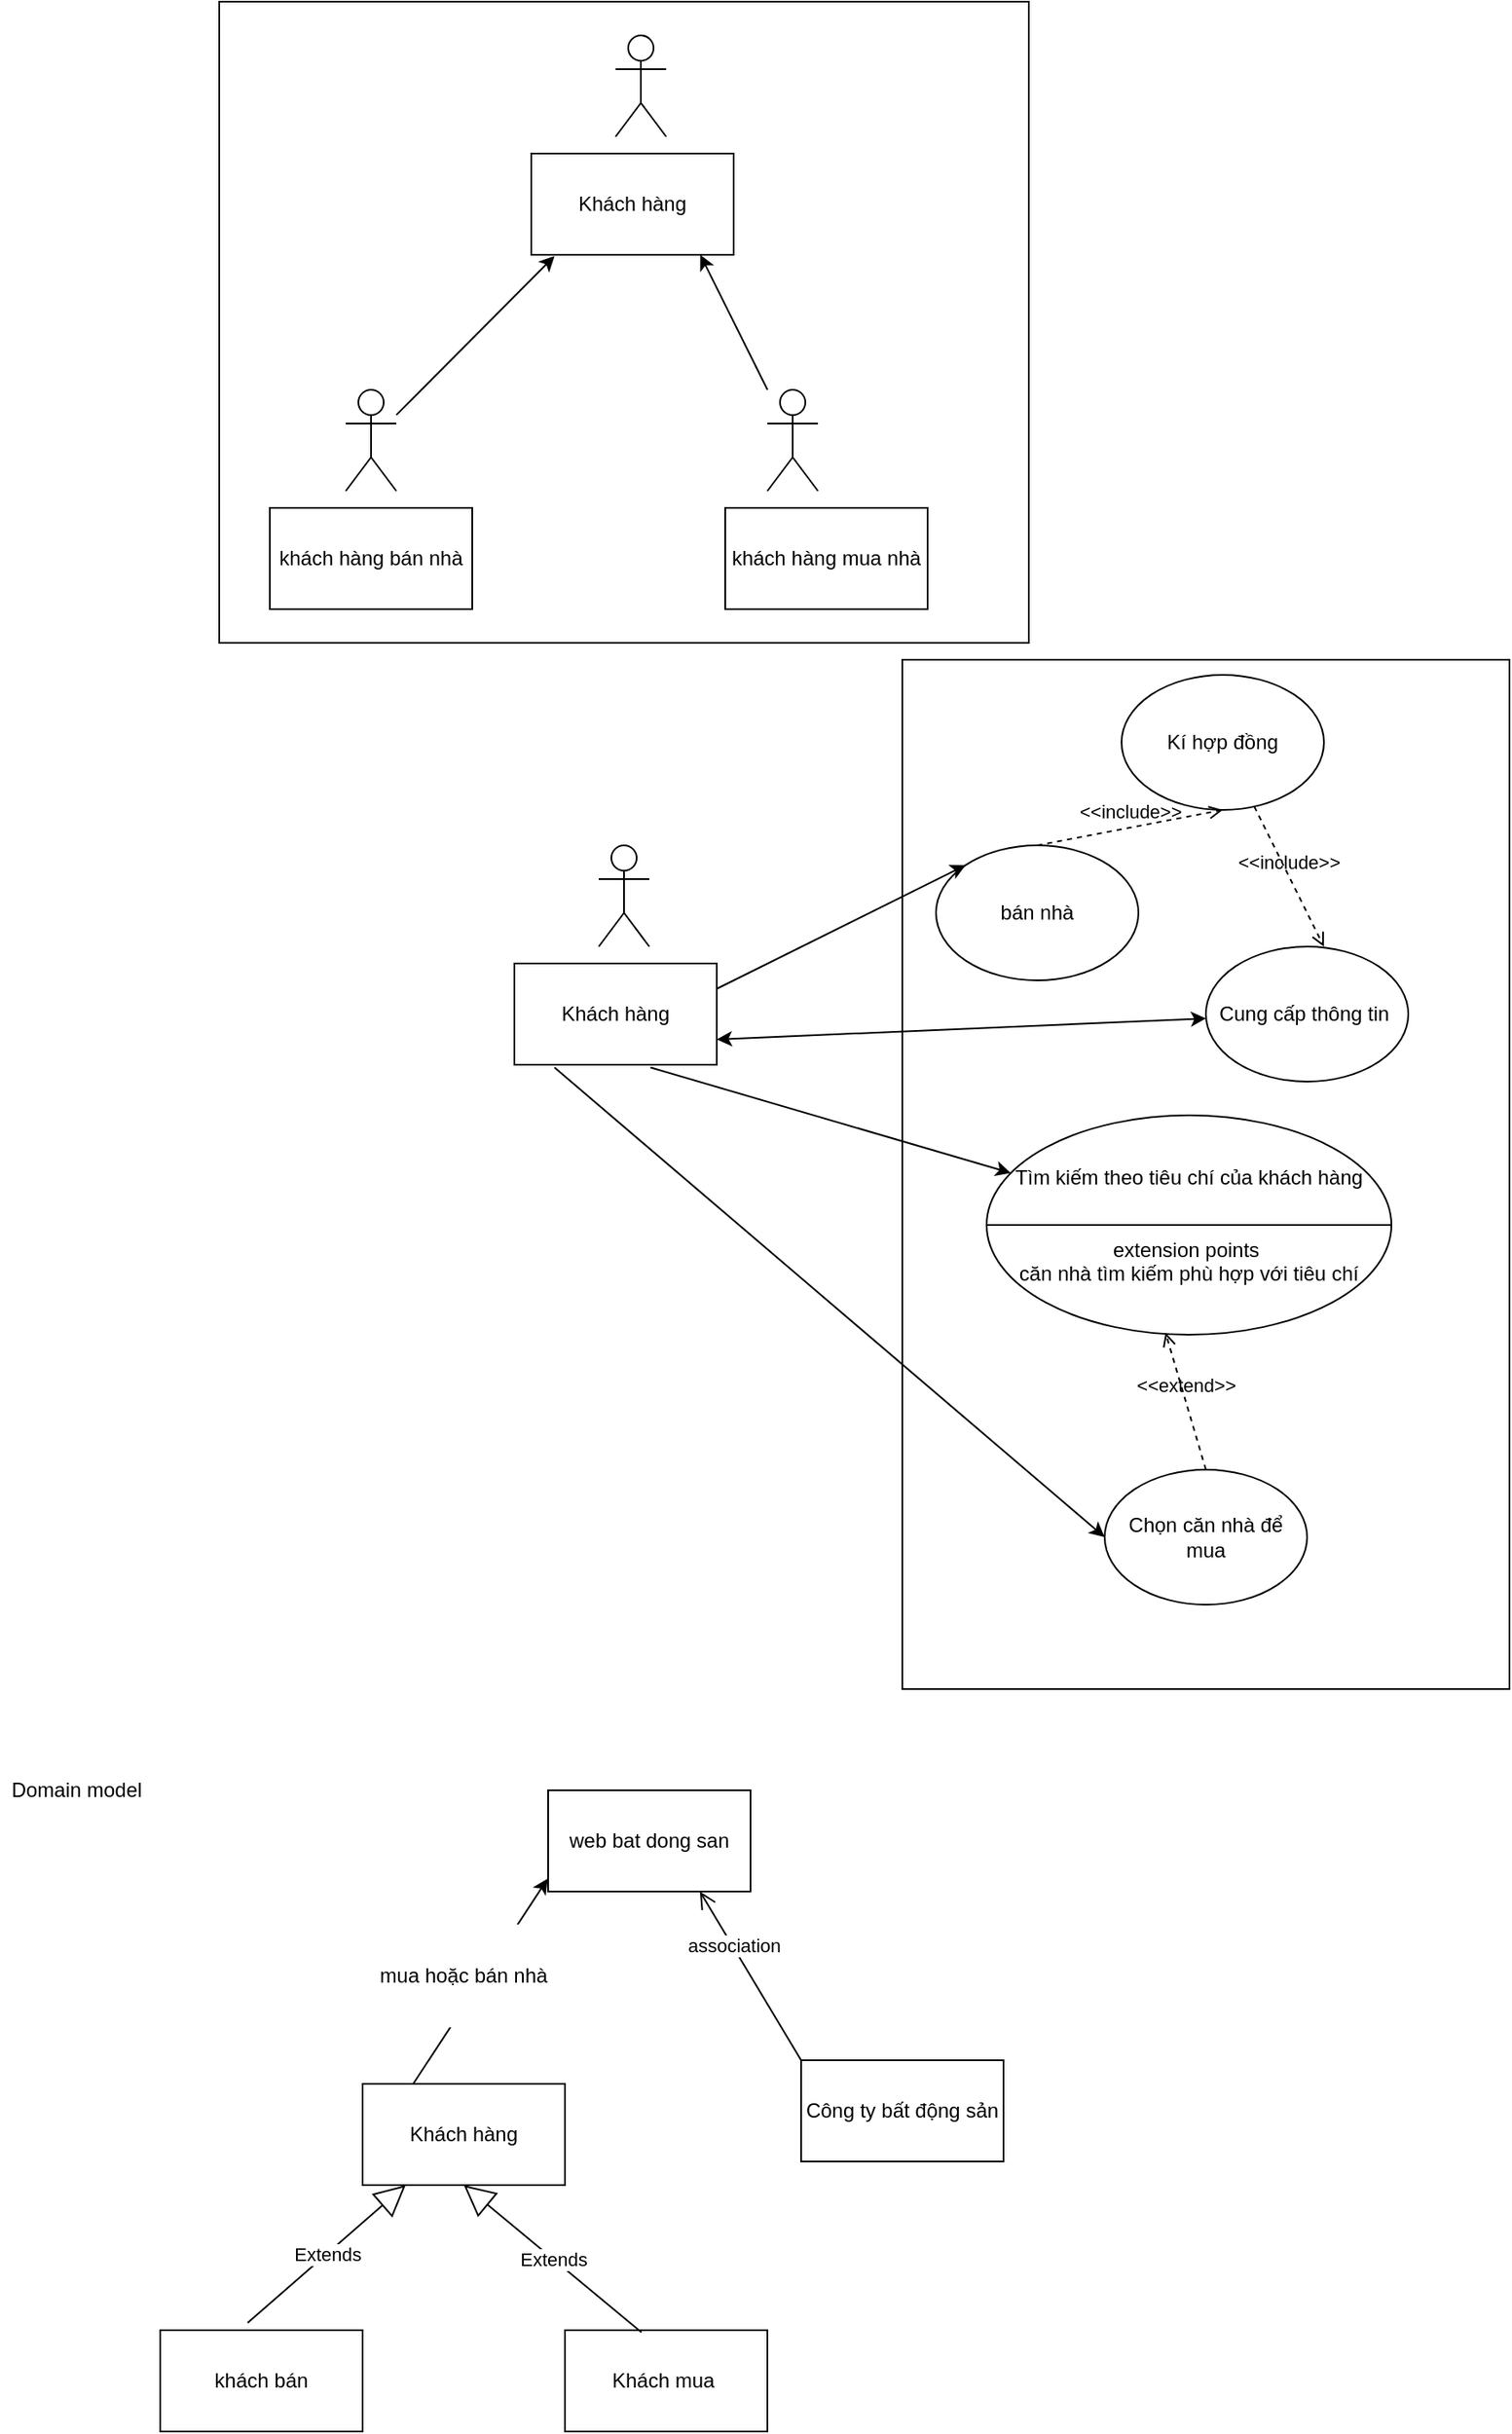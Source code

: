 <mxfile>
    <diagram id="l-X5Tqu5zQRZ1qrRY45H" name="Trang-1">
        <mxGraphModel dx="1916" dy="729" grid="1" gridSize="10" guides="1" tooltips="1" connect="1" arrows="1" fold="1" page="1" pageScale="1" pageWidth="827" pageHeight="1169" math="0" shadow="0">
            <root>
                <mxCell id="0"/>
                <mxCell id="1" parent="0"/>
                <mxCell id="0WoMqIFztLrsGl_XtHca-1" value="Actor" style="shape=umlActor;verticalLabelPosition=bottom;verticalAlign=top;html=1;outlineConnect=0;" parent="1" vertex="1">
                    <mxGeometry x="110" y="1270" width="30" height="60" as="geometry"/>
                </mxCell>
                <mxCell id="0WoMqIFztLrsGl_XtHca-3" value="Khách hàng" style="rounded=0;whiteSpace=wrap;html=1;" parent="1" vertex="1">
                    <mxGeometry x="60" y="1340" width="120" height="60" as="geometry"/>
                </mxCell>
                <mxCell id="0WoMqIFztLrsGl_XtHca-5" value="" style="rounded=0;whiteSpace=wrap;html=1;" parent="1" vertex="1">
                    <mxGeometry x="290" y="1160" width="360" height="610" as="geometry"/>
                </mxCell>
                <mxCell id="0WoMqIFztLrsGl_XtHca-7" value="bán nhà" style="ellipse;whiteSpace=wrap;html=1;" parent="1" vertex="1">
                    <mxGeometry x="310" y="1270" width="120" height="80" as="geometry"/>
                </mxCell>
                <mxCell id="0WoMqIFztLrsGl_XtHca-9" value="Kí hợp đồng" style="ellipse;whiteSpace=wrap;html=1;" parent="1" vertex="1">
                    <mxGeometry x="420" y="1169" width="120" height="80" as="geometry"/>
                </mxCell>
                <mxCell id="0WoMqIFztLrsGl_XtHca-18" value="&amp;lt;&amp;lt;include&amp;gt;&amp;gt;" style="html=1;verticalAlign=bottom;labelBackgroundColor=none;endArrow=open;endFill=0;dashed=1;rounded=0;entryX=0.5;entryY=1;entryDx=0;entryDy=0;exitX=0.5;exitY=0;exitDx=0;exitDy=0;" parent="1" source="0WoMqIFztLrsGl_XtHca-7" target="0WoMqIFztLrsGl_XtHca-9" edge="1">
                    <mxGeometry width="160" relative="1" as="geometry">
                        <mxPoint x="330" y="1490" as="sourcePoint"/>
                        <mxPoint x="490" y="1490" as="targetPoint"/>
                    </mxGeometry>
                </mxCell>
                <mxCell id="0WoMqIFztLrsGl_XtHca-33" value="Cung cấp thông tin&amp;nbsp;" style="ellipse;whiteSpace=wrap;html=1;" parent="1" vertex="1">
                    <mxGeometry x="470" y="1330" width="120" height="80" as="geometry"/>
                </mxCell>
                <mxCell id="0WoMqIFztLrsGl_XtHca-36" value="&amp;lt;&amp;lt;include&amp;gt;&amp;gt;" style="html=1;verticalAlign=bottom;labelBackgroundColor=none;endArrow=open;endFill=0;dashed=1;rounded=0;entryX=0.583;entryY=0;entryDx=0;entryDy=0;entryPerimeter=0;" parent="1" source="0WoMqIFztLrsGl_XtHca-9" target="0WoMqIFztLrsGl_XtHca-33" edge="1">
                    <mxGeometry width="160" relative="1" as="geometry">
                        <mxPoint x="330" y="1450" as="sourcePoint"/>
                        <mxPoint x="490" y="1450" as="targetPoint"/>
                    </mxGeometry>
                </mxCell>
                <mxCell id="0WoMqIFztLrsGl_XtHca-42" value="" style="endArrow=classic;html=1;rounded=0;exitX=0.672;exitY=1.027;exitDx=0;exitDy=0;exitPerimeter=0;" parent="1" source="0WoMqIFztLrsGl_XtHca-3" target="0WoMqIFztLrsGl_XtHca-56" edge="1">
                    <mxGeometry width="50" height="50" relative="1" as="geometry">
                        <mxPoint x="390" y="1650" as="sourcePoint"/>
                        <mxPoint x="355.704" y="1533.02" as="targetPoint"/>
                    </mxGeometry>
                </mxCell>
                <mxCell id="0WoMqIFztLrsGl_XtHca-45" value="Chọn căn nhà để mua" style="ellipse;whiteSpace=wrap;html=1;" parent="1" vertex="1">
                    <mxGeometry x="410" y="1640" width="120" height="80" as="geometry"/>
                </mxCell>
                <mxCell id="0WoMqIFztLrsGl_XtHca-51" value="" style="rounded=0;whiteSpace=wrap;html=1;" parent="1" vertex="1">
                    <mxGeometry x="-115" y="770" width="480" height="380" as="geometry"/>
                </mxCell>
                <mxCell id="0WoMqIFztLrsGl_XtHca-24" value="Actor" style="shape=umlActor;verticalLabelPosition=bottom;verticalAlign=top;html=1;outlineConnect=0;shadow=0;" parent="1" vertex="1">
                    <mxGeometry x="120" y="790" width="30" height="60" as="geometry"/>
                </mxCell>
                <mxCell id="0WoMqIFztLrsGl_XtHca-20" value="Actor" style="shape=umlActor;verticalLabelPosition=bottom;verticalAlign=top;html=1;outlineConnect=0;" parent="1" vertex="1">
                    <mxGeometry x="-40" y="1000" width="30" height="60" as="geometry"/>
                </mxCell>
                <mxCell id="0WoMqIFztLrsGl_XtHca-27" value="khách hàng bán nhà" style="rounded=0;whiteSpace=wrap;html=1;" parent="1" vertex="1">
                    <mxGeometry x="-85" y="1070" width="120" height="60" as="geometry"/>
                </mxCell>
                <mxCell id="0WoMqIFztLrsGl_XtHca-21" value="Actor" style="shape=umlActor;verticalLabelPosition=bottom;verticalAlign=top;html=1;outlineConnect=0;" parent="1" vertex="1">
                    <mxGeometry x="210" y="1000" width="30" height="60" as="geometry"/>
                </mxCell>
                <mxCell id="0WoMqIFztLrsGl_XtHca-31" style="edgeStyle=none;rounded=0;orthogonalLoop=1;jettySize=auto;html=1;entryX=0.835;entryY=1;entryDx=0;entryDy=0;entryPerimeter=0;" parent="1" source="0WoMqIFztLrsGl_XtHca-21" target="0WoMqIFztLrsGl_XtHca-26" edge="1">
                    <mxGeometry relative="1" as="geometry"/>
                </mxCell>
                <mxCell id="0WoMqIFztLrsGl_XtHca-26" value="Khách hàng" style="rounded=0;whiteSpace=wrap;html=1;" parent="1" vertex="1">
                    <mxGeometry x="70" y="860" width="120" height="60" as="geometry"/>
                </mxCell>
                <mxCell id="0WoMqIFztLrsGl_XtHca-30" style="rounded=0;orthogonalLoop=1;jettySize=auto;html=1;entryX=0.115;entryY=1.013;entryDx=0;entryDy=0;entryPerimeter=0;" parent="1" source="0WoMqIFztLrsGl_XtHca-20" target="0WoMqIFztLrsGl_XtHca-26" edge="1">
                    <mxGeometry relative="1" as="geometry"/>
                </mxCell>
                <mxCell id="0WoMqIFztLrsGl_XtHca-28" value="khách hàng mua nhà" style="rounded=0;whiteSpace=wrap;html=1;" parent="1" vertex="1">
                    <mxGeometry x="185" y="1070" width="120" height="60" as="geometry"/>
                </mxCell>
                <mxCell id="0WoMqIFztLrsGl_XtHca-55" value="" style="endArrow=classic;html=1;rounded=0;exitX=1;exitY=0.25;exitDx=0;exitDy=0;entryX=0;entryY=0;entryDx=0;entryDy=0;" parent="1" source="0WoMqIFztLrsGl_XtHca-3" target="0WoMqIFztLrsGl_XtHca-7" edge="1">
                    <mxGeometry width="50" height="50" relative="1" as="geometry">
                        <mxPoint x="340" y="1540" as="sourcePoint"/>
                        <mxPoint x="390" y="1490" as="targetPoint"/>
                    </mxGeometry>
                </mxCell>
                <mxCell id="0WoMqIFztLrsGl_XtHca-56" value="Tìm kiếm theo tiêu chí của khách hàng&lt;br&gt;&lt;br&gt;&lt;br&gt;extension points&amp;nbsp;&lt;br&gt;căn nhà tìm kiếm phù hợp với tiêu chí" style="shape=lineEllipse;perimeter=ellipsePerimeter;whiteSpace=wrap;html=1;backgroundOutline=1;shadow=0;" parent="1" vertex="1">
                    <mxGeometry x="340" y="1430" width="240" height="130" as="geometry"/>
                </mxCell>
                <mxCell id="0WoMqIFztLrsGl_XtHca-60" value="" style="endArrow=classic;startArrow=classic;html=1;rounded=0;exitX=1;exitY=0.75;exitDx=0;exitDy=0;" parent="1" source="0WoMqIFztLrsGl_XtHca-3" target="0WoMqIFztLrsGl_XtHca-33" edge="1">
                    <mxGeometry width="50" height="50" relative="1" as="geometry">
                        <mxPoint x="340" y="1320" as="sourcePoint"/>
                        <mxPoint x="390" y="1270" as="targetPoint"/>
                    </mxGeometry>
                </mxCell>
                <mxCell id="aUpXMmrre9InevTT2Pyr-3" value="&amp;lt;&amp;lt;extend&amp;gt;&amp;gt;" style="html=1;verticalAlign=bottom;labelBackgroundColor=none;endArrow=open;endFill=0;dashed=1;rounded=0;exitX=0.5;exitY=0;exitDx=0;exitDy=0;entryX=0.442;entryY=0.991;entryDx=0;entryDy=0;entryPerimeter=0;" parent="1" source="0WoMqIFztLrsGl_XtHca-45" target="0WoMqIFztLrsGl_XtHca-56" edge="1">
                    <mxGeometry width="160" relative="1" as="geometry">
                        <mxPoint x="350" y="1590" as="sourcePoint"/>
                        <mxPoint x="510" y="1590" as="targetPoint"/>
                    </mxGeometry>
                </mxCell>
                <mxCell id="_VpaXnl5ajKzjAwe97Mi-3" value="" style="endArrow=classic;html=1;rounded=0;exitX=0.198;exitY=1.027;exitDx=0;exitDy=0;exitPerimeter=0;entryX=0;entryY=0.5;entryDx=0;entryDy=0;" parent="1" source="0WoMqIFztLrsGl_XtHca-3" target="0WoMqIFztLrsGl_XtHca-45" edge="1">
                    <mxGeometry width="50" height="50" relative="1" as="geometry">
                        <mxPoint x="510" y="1510" as="sourcePoint"/>
                        <mxPoint x="560" y="1460" as="targetPoint"/>
                    </mxGeometry>
                </mxCell>
                <mxCell id="12" value="&lt;span style=&quot;color: rgba(0 , 0 , 0 , 0) ; font-family: monospace ; font-size: 0px ; background-color: rgb(248 , 249 , 250)&quot;&gt;%3CmxGraphModel%3E%3Croot%3E%3CmxCell%20id%3D%220%22%2F%3E%3CmxCell%20id%3D%221%22%20parent%3D%220%22%2F%3E%3CmxCell%20id%3D%222%22%20value%3D%22Kh%C3%A1ch%20h%C3%A0ng%22%20style%3D%22rounded%3D0%3BwhiteSpace%3Dwrap%3Bhtml%3D1%3B%22%20vertex%3D%221%22%20parent%3D%221%22%3E%3CmxGeometry%20x%3D%22700%22%20y%3D%221444%22%20width%3D%22120%22%20height%3D%2260%22%20as%3D%22geometry%22%2F%3E%3C%2FmxCell%3E%3CmxCell%20id%3D%223%22%20value%3D%22web%20bat%20dong%20san%22%20style%3D%22rounded%3D0%3BwhiteSpace%3Dwrap%3Bhtml%3D1%3B%22%20vertex%3D%221%22%20parent%3D%221%22%3E%3CmxGeometry%20x%3D%22800%22%20y%3D%221270%22%20width%3D%22120%22%20height%3D%2260%22%20as%3D%22geometry%22%2F%3E%3C%2FmxCell%3E%3CmxCell%20id%3D%224%22%20value%3D%22Kh%C3%A1ch%20mua%26amp%3Bnbsp%3B%22%20style%3D%22rounded%3D0%3BwhiteSpace%3Dwrap%3Bhtml%3D1%3B%22%20vertex%3D%221%22%20parent%3D%221%22%3E%3CmxGeometry%20x%3D%22820%22%20y%3D%221590%22%20width%3D%22120%22%20height%3D%2260%22%20as%3D%22geometry%22%2F%3E%3C%2FmxCell%3E%3CmxCell%20id%3D%225%22%20value%3D%22kh%C3%A1ch%20b%C3%A1n%22%20style%3D%22rounded%3D0%3BwhiteSpace%3Dwrap%3Bhtml%3D1%3B%22%20vertex%3D%221%22%20parent%3D%221%22%3E%3CmxGeometry%20x%3D%22580%22%20y%3D%221590%22%20width%3D%22120%22%20height%3D%2260%22%20as%3D%22geometry%22%2F%3E%3C%2FmxCell%3E%3CmxCell%20id%3D%226%22%20value%3D%22Extends%22%20style%3D%22endArrow%3Dblock%3BendSize%3D16%3BendFill%3D0%3Bhtml%3D1%3Brounded%3D0%3BexitX%3D0.378%3BexitY%3D0.02%3BexitDx%3D0%3BexitDy%3D0%3BexitPerimeter%3D0%3BentryX%3D0.5%3BentryY%3D1%3BentryDx%3D0%3BentryDy%3D0%3B%22%20edge%3D%221%22%20source%3D%224%22%20target%3D%222%22%20parent%3D%221%22%3E%3CmxGeometry%20width%3D%22160%22%20relative%3D%221%22%20as%3D%22geometry%22%3E%3CmxPoint%20x%3D%22620%22%20y%3D%221540%22%20as%3D%22sourcePoint%22%2F%3E%3CmxPoint%20x%3D%22660%22%20y%3D%221480%22%20as%3D%22targetPoint%22%2F%3E%3C%2FmxGeometry%3E%3C%2FmxCell%3E%3CmxCell%20id%3D%227%22%20value%3D%22Extends%22%20style%3D%22endArrow%3Dblock%3BendSize%3D16%3BendFill%3D0%3Bhtml%3D1%3Brounded%3D0%3BexitX%3D0.432%3BexitY%3D-0.073%3BexitDx%3D0%3BexitDy%3D0%3BexitPerimeter%3D0%3B%22%20edge%3D%221%22%20source%3D%225%22%20target%3D%222%22%20parent%3D%221%22%3E%3CmxGeometry%20width%3D%22160%22%20relative%3D%221%22%20as%3D%22geometry%22%3E%3CmxPoint%20x%3D%22630%22%20y%3D%221550%22%20as%3D%22sourcePoint%22%2F%3E%3CmxPoint%20x%3D%22670%22%20y%3D%221490%22%20as%3D%22targetPoint%22%2F%3E%3C%2FmxGeometry%3E%3C%2FmxCell%3E%3CmxCell%20id%3D%228%22%20value%3D%22%22%20style%3D%22endArrow%3Dclassic%3Bhtml%3D1%3Brounded%3D0%3BexitX%3D0.25%3BexitY%3D0%3BexitDx%3D0%3BexitDy%3D0%3BentryX%3D-0.002%3BentryY%3D0.873%3BentryDx%3D0%3BentryDy%3D0%3BentryPerimeter%3D0%3B%22%20edge%3D%221%22%20source%3D%222%22%20target%3D%223%22%20parent%3D%221%22%3E%3CmxGeometry%20width%3D%2250%22%20height%3D%2250%22%20relative%3D%221%22%20as%3D%22geometry%22%3E%3CmxPoint%20x%3D%22550%22%20y%3D%221510%22%20as%3D%22sourcePoint%22%2F%3E%3CmxPoint%20x%3D%22600%22%20y%3D%221460%22%20as%3D%22targetPoint%22%2F%3E%3C%2FmxGeometry%3E%3C%2FmxCell%3E%3CmxCell%20id%3D%229%22%20value%3D%22mua%20ho%E1%BA%B7c%20b%C3%A1n%20nh%C3%A0%22%20style%3D%22rounded%3D0%3BwhiteSpace%3Dwrap%3Bhtml%3D1%3BstrokeColor%3D%23FFFFFF%3B%22%20vertex%3D%221%22%20parent%3D%221%22%3E%3CmxGeometry%20x%3D%22680%22%20y%3D%221350%22%20width%3D%22120%22%20height%3D%2260%22%20as%3D%22geometry%22%2F%3E%3C%2FmxCell%3E%3CmxCell%20id%3D%2210%22%20value%3D%22%22%20style%3D%22endArrow%3Dopen%3BstartArrow%3Dnone%3BendFill%3D0%3BstartFill%3D0%3BendSize%3D8%3Bhtml%3D1%3BverticalAlign%3Dbottom%3BlabelBackgroundColor%3Dnone%3BstrokeWidth%3D1%3Brounded%3D0%3BexitX%3D0%3BexitY%3D0%3BexitDx%3D0%3BexitDy%3D0%3BentryX%3D0.75%3BentryY%3D1%3BentryDx%3D0%3BentryDy%3D0%3B%22%20edge%3D%221%22%20target%3D%223%22%20parent%3D%221%22%3E%3CmxGeometry%20width%3D%22160%22%20relative%3D%221%22%20as%3D%22geometry%22%3E%3CmxPoint%20x%3D%22960%22%20y%3D%221430%22%20as%3D%22sourcePoint%22%2F%3E%3CmxPoint%20x%3D%22660%22%20y%3D%221480%22%20as%3D%22targetPoint%22%2F%3E%3C%2FmxGeometry%3E%3C%2FmxCell%3E%3CmxCell%20id%3D%2211%22%20value%3D%22association%26lt%3Bbr%26gt%3B%22%20style%3D%22edgeLabel%3Bhtml%3D1%3Balign%3Dcenter%3BverticalAlign%3Dmiddle%3Bresizable%3D0%3Bpoints%3D%5B%5D%3B%22%20vertex%3D%221%22%20connectable%3D%220%22%20parent%3D%2210%22%3E%3CmxGeometry%20x%3D%220.335%22%20relative%3D%221%22%20as%3D%22geometry%22%3E%3CmxPoint%20y%3D%22-1%22%20as%3D%22offset%22%2F%3E%3C%2FmxGeometry%3E%3C%2FmxCell%3E%3C%2Froot%3E%3C%2FmxGraphModel%3E&lt;/span&gt;" style="text;html=1;align=center;verticalAlign=middle;resizable=0;points=[];autosize=1;strokeColor=none;fillColor=none;" vertex="1" parent="1">
                    <mxGeometry x="-150" y="1940" width="20" height="20" as="geometry"/>
                </mxCell>
                <mxCell id="23" value="Khách hàng" style="rounded=0;whiteSpace=wrap;html=1;" vertex="1" parent="1">
                    <mxGeometry x="-30" y="2004" width="120" height="60" as="geometry"/>
                </mxCell>
                <mxCell id="24" value="web bat dong san" style="rounded=0;whiteSpace=wrap;html=1;" vertex="1" parent="1">
                    <mxGeometry x="80" y="1830" width="120" height="60" as="geometry"/>
                </mxCell>
                <mxCell id="25" value="Công ty bất động sản" style="rounded=0;whiteSpace=wrap;html=1;" vertex="1" parent="1">
                    <mxGeometry x="230" y="1990" width="120" height="60" as="geometry"/>
                </mxCell>
                <mxCell id="26" value="Khách mua&amp;nbsp;" style="rounded=0;whiteSpace=wrap;html=1;" vertex="1" parent="1">
                    <mxGeometry x="90" y="2150" width="120" height="60" as="geometry"/>
                </mxCell>
                <mxCell id="27" value="khách bán" style="rounded=0;whiteSpace=wrap;html=1;" vertex="1" parent="1">
                    <mxGeometry x="-150" y="2150" width="120" height="60" as="geometry"/>
                </mxCell>
                <mxCell id="28" value="Extends" style="endArrow=block;endSize=16;endFill=0;html=1;rounded=0;exitX=0.378;exitY=0.02;exitDx=0;exitDy=0;exitPerimeter=0;entryX=0.5;entryY=1;entryDx=0;entryDy=0;" edge="1" parent="1" source="26" target="23">
                    <mxGeometry width="160" relative="1" as="geometry">
                        <mxPoint x="-110" y="2100" as="sourcePoint"/>
                        <mxPoint x="-70" y="2040" as="targetPoint"/>
                    </mxGeometry>
                </mxCell>
                <mxCell id="29" value="Extends" style="endArrow=block;endSize=16;endFill=0;html=1;rounded=0;exitX=0.432;exitY=-0.073;exitDx=0;exitDy=0;exitPerimeter=0;" edge="1" parent="1" source="27" target="23">
                    <mxGeometry width="160" relative="1" as="geometry">
                        <mxPoint x="-100" y="2110" as="sourcePoint"/>
                        <mxPoint x="-60" y="2050" as="targetPoint"/>
                    </mxGeometry>
                </mxCell>
                <mxCell id="30" value="" style="endArrow=classic;html=1;rounded=0;exitX=0.25;exitY=0;exitDx=0;exitDy=0;entryX=-0.002;entryY=0.873;entryDx=0;entryDy=0;entryPerimeter=0;" edge="1" parent="1" source="23" target="24">
                    <mxGeometry width="50" height="50" relative="1" as="geometry">
                        <mxPoint x="-180" y="2070" as="sourcePoint"/>
                        <mxPoint x="-130" y="2020" as="targetPoint"/>
                    </mxGeometry>
                </mxCell>
                <mxCell id="31" value="mua hoặc bán nhà" style="rounded=0;whiteSpace=wrap;html=1;strokeColor=#FFFFFF;" vertex="1" parent="1">
                    <mxGeometry x="-30" y="1910" width="120" height="60" as="geometry"/>
                </mxCell>
                <mxCell id="32" value="" style="endArrow=open;startArrow=none;endFill=0;startFill=0;endSize=8;html=1;verticalAlign=bottom;labelBackgroundColor=none;strokeWidth=1;rounded=0;exitX=0;exitY=0;exitDx=0;exitDy=0;entryX=0.75;entryY=1;entryDx=0;entryDy=0;" edge="1" parent="1" source="25" target="24">
                    <mxGeometry width="160" relative="1" as="geometry">
                        <mxPoint x="-230" y="2040" as="sourcePoint"/>
                        <mxPoint x="-70" y="2040" as="targetPoint"/>
                    </mxGeometry>
                </mxCell>
                <mxCell id="33" value="association&lt;br&gt;" style="edgeLabel;html=1;align=center;verticalAlign=middle;resizable=0;points=[];" vertex="1" connectable="0" parent="32">
                    <mxGeometry x="0.335" relative="1" as="geometry">
                        <mxPoint y="-1" as="offset"/>
                    </mxGeometry>
                </mxCell>
                <mxCell id="34" value="Domain model" style="text;html=1;align=center;verticalAlign=middle;resizable=0;points=[];autosize=1;strokeColor=none;fillColor=none;" vertex="1" parent="1">
                    <mxGeometry x="-245" y="1820" width="90" height="20" as="geometry"/>
                </mxCell>
            </root>
        </mxGraphModel>
    </diagram>
</mxfile>